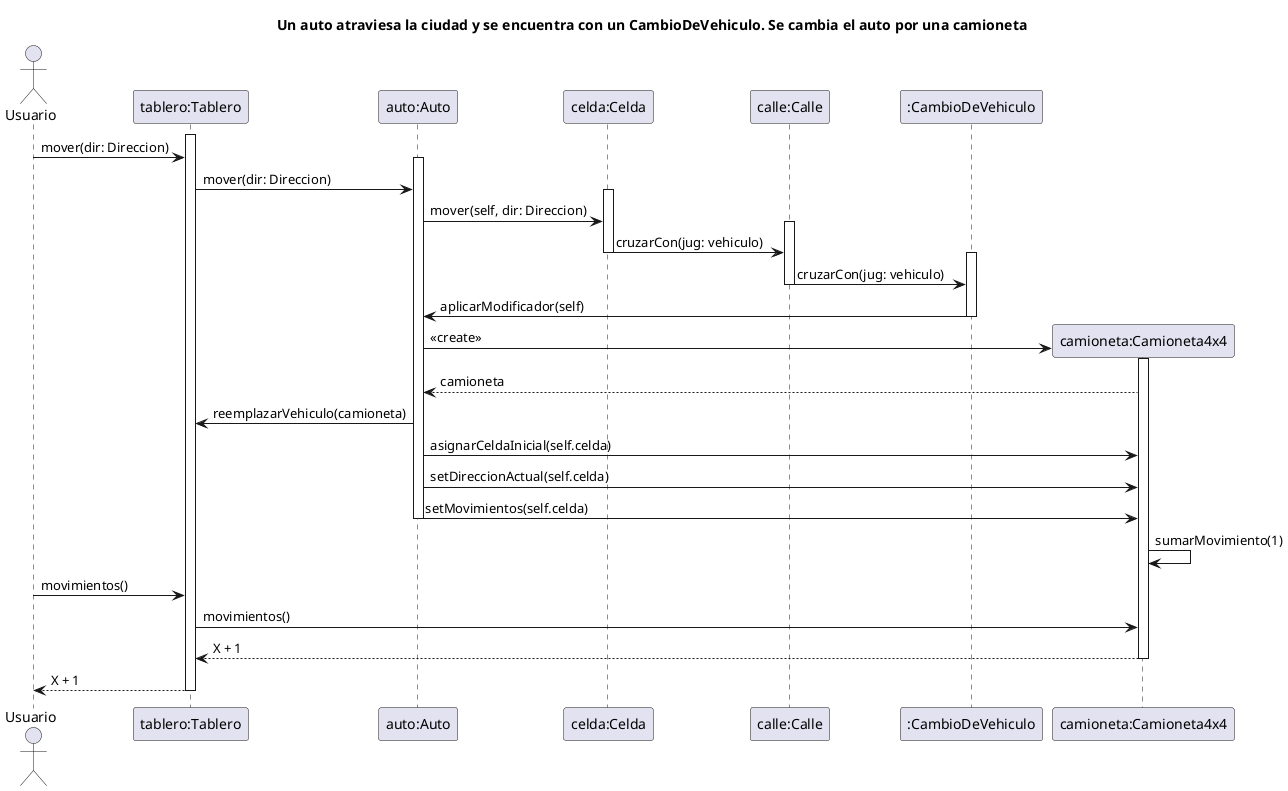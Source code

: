  @startuml SecuenciaAutoCambiaVehiculo
' Caso de uso 
' Un auto atraviesa la ciudad y se encuentra con un CambioDeVehiculo. Se cambia el auto.por una camioneta.

title Un auto atraviesa la ciudad y se encuentra con un CambioDeVehiculo. Se cambia el auto por una camioneta

Actor Usuario as user
participant "tablero:Tablero" as tablero
participant "auto:Auto" as vehiculo
participant "celda:Celda" as celda
participant "calle:Calle" as calle
participant ":CambioDeVehiculo" as cambioDeVehiculo
participant "camioneta:Camioneta4x4" as nuevovehiculo

activate tablero

user -> tablero: mover(dir: Direccion)

activate vehiculo

tablero -> vehiculo: mover(dir: Direccion)

activate celda

vehiculo -> celda: mover(self, dir: Direccion)

activate calle

celda -> calle: cruzarCon(jug: vehiculo)

deactivate celda

activate cambioDeVehiculo

calle -> cambioDeVehiculo: cruzarCon(jug: vehiculo)

deactivate calle

cambioDeVehiculo -> vehiculo: aplicarModificador(self)

create nuevovehiculo

deactivate cambioDeVehiculo
vehiculo -> nuevovehiculo: <<create>>
activate nuevovehiculo
nuevovehiculo --> vehiculo: camioneta
vehiculo -> tablero: reemplazarVehiculo(camioneta)
vehiculo -> nuevovehiculo: asignarCeldaInicial(self.celda)
vehiculo -> nuevovehiculo: setDireccionActual(self.celda)
vehiculo -> nuevovehiculo: setMovimientos(self.celda)

deactivate vehiculo
nuevovehiculo -> nuevovehiculo: sumarMovimiento(1)


deactivate celda

user -> tablero: movimientos()

tablero -> nuevovehiculo: movimientos()
nuevovehiculo --> tablero: X + 1

deactivate nuevovehiculo

tablero --> user: X + 1

deactivate tablero

@enduml

